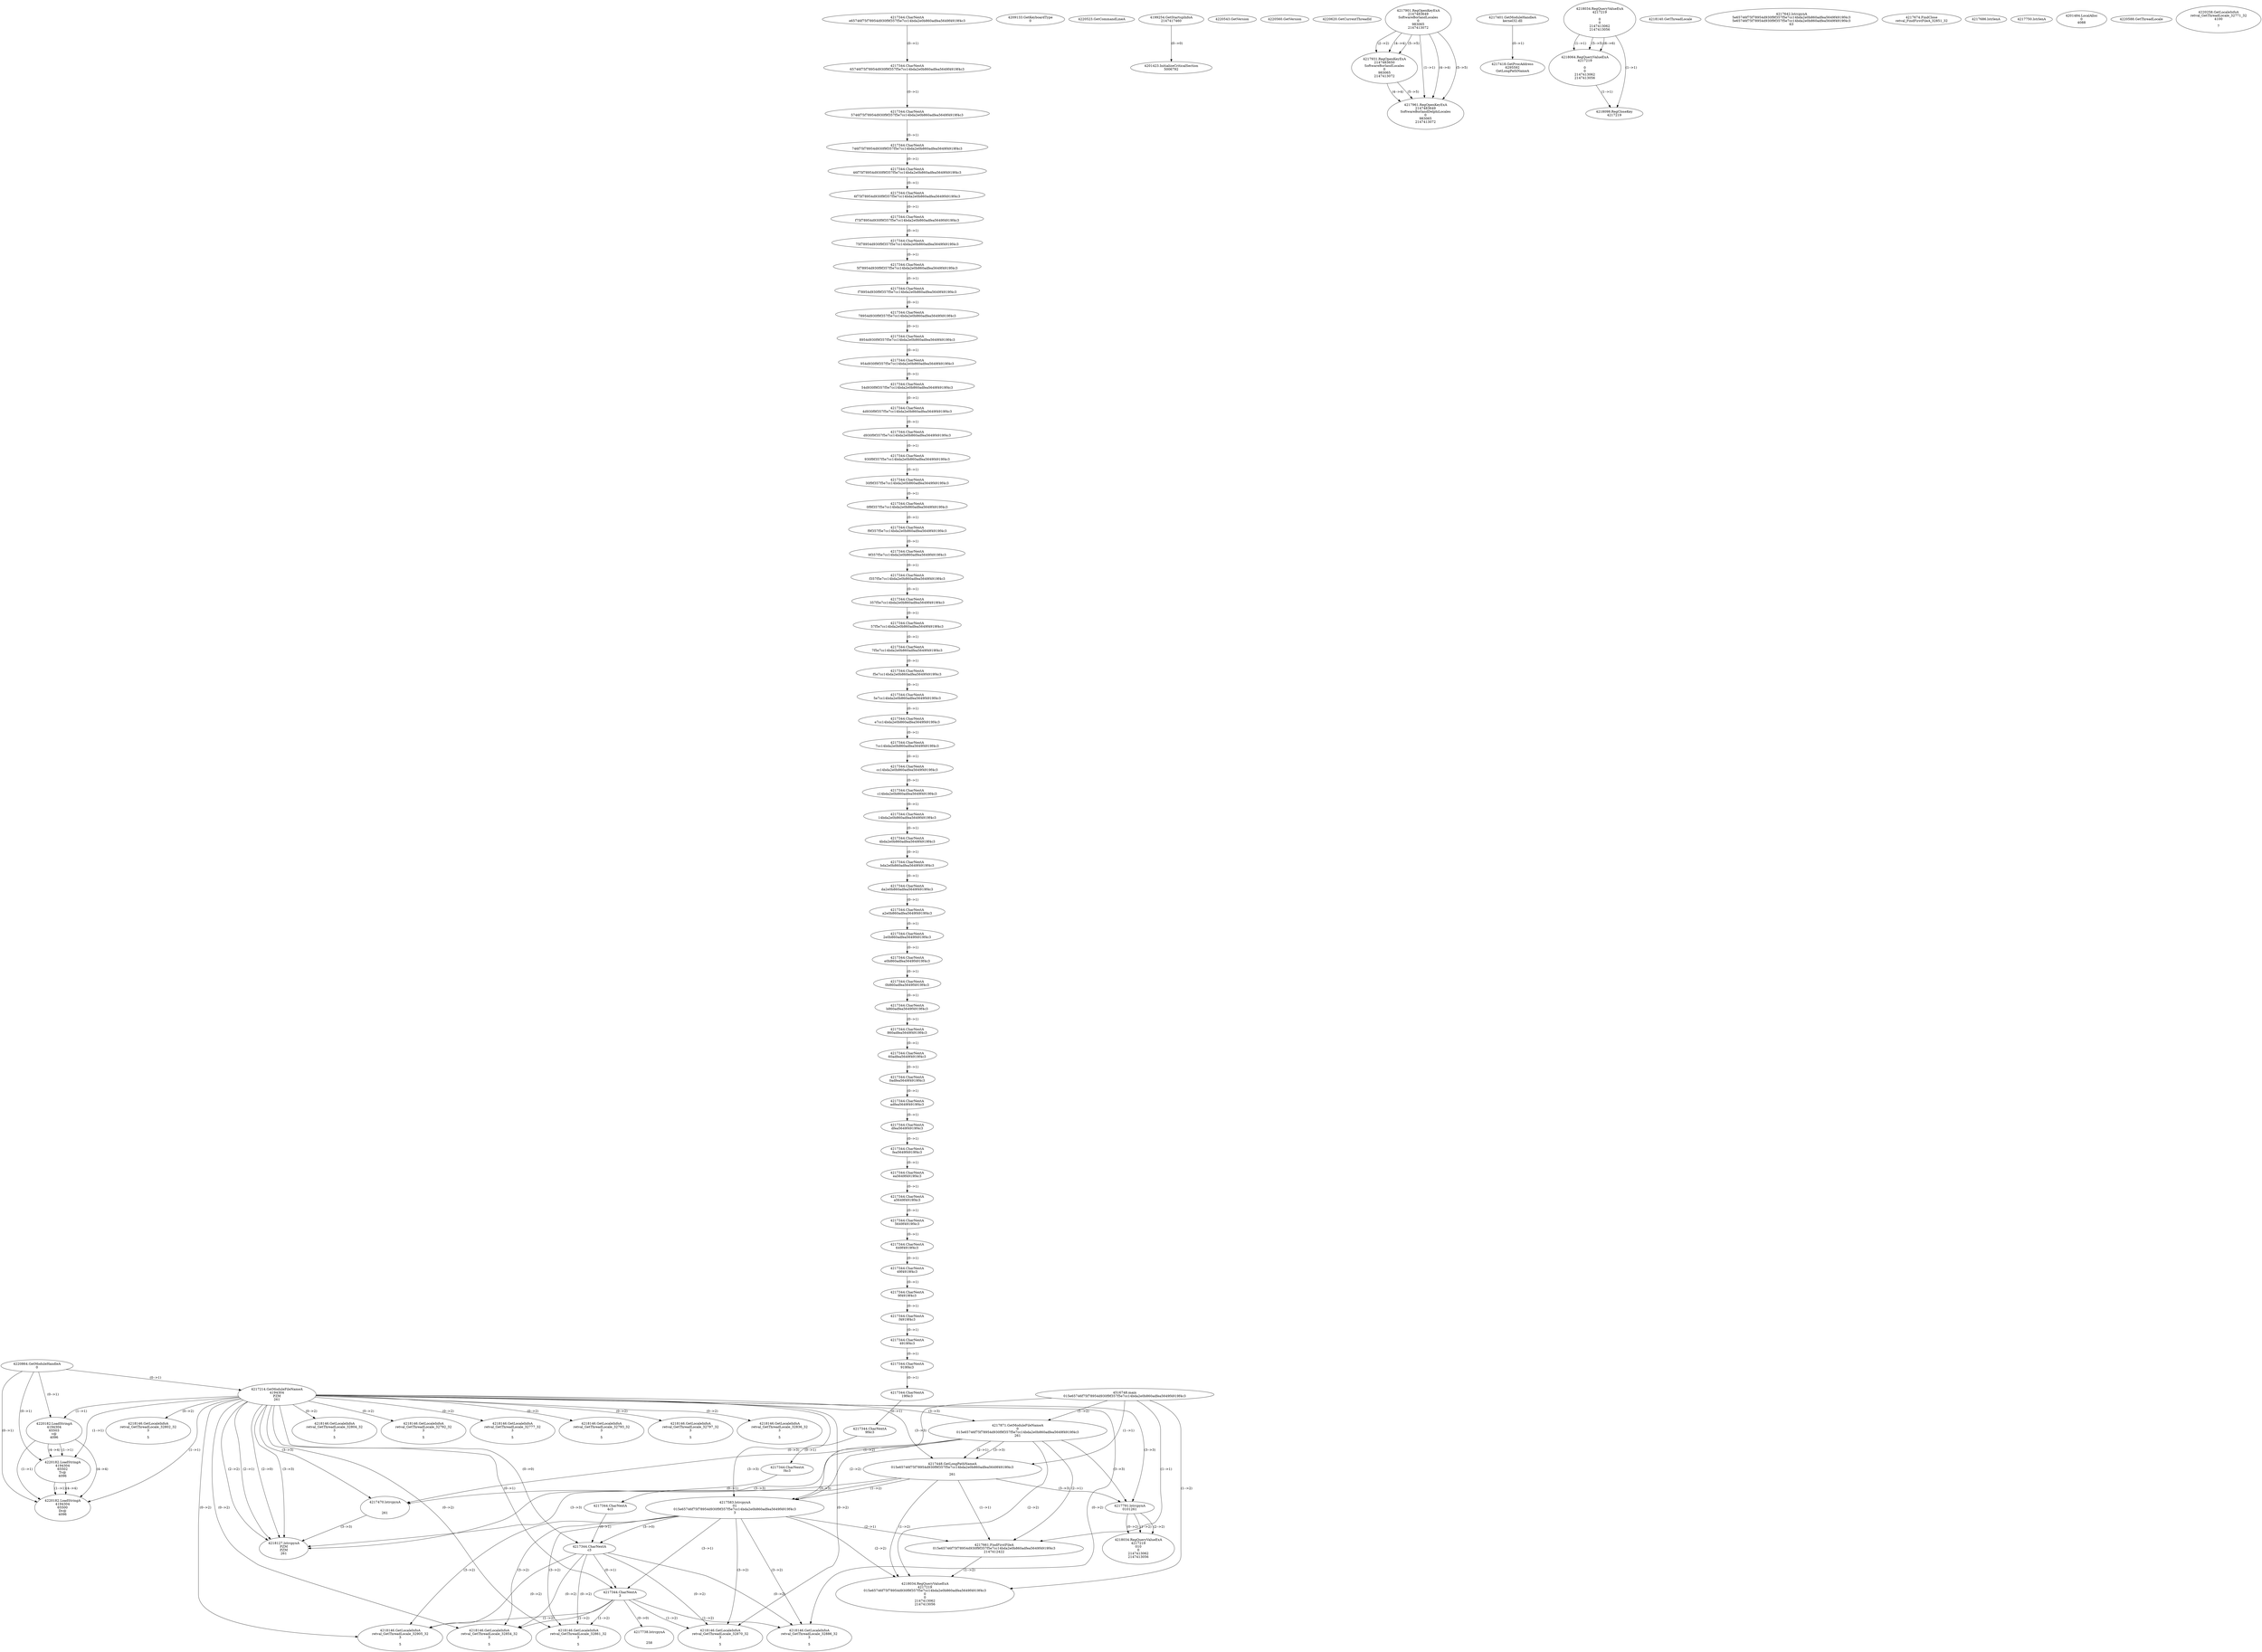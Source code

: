 // Global SCDG with merge call
digraph {
	0 [label="4516748.main
015e65746f75f78954d930f9f357f5e7cc14bda2e0b860adfea5649f4919f4c3"]
	1 [label="4220864.GetModuleHandleA
0"]
	2 [label="4209133.GetKeyboardType
0"]
	3 [label="4220523.GetCommandLineA
"]
	4 [label="4199254.GetStartupInfoA
2147417460"]
	5 [label="4220543.GetVersion
"]
	6 [label="4220560.GetVersion
"]
	7 [label="4220620.GetCurrentThreadId
"]
	8 [label="4217214.GetModuleFileNameA
4194304
PZM
261"]
	1 -> 8 [label="(0-->1)"]
	9 [label="4217871.GetModuleFileNameA
0
015e65746f75f78954d930f9f357f5e7cc14bda2e0b860adfea5649f4919f4c3
261"]
	0 -> 9 [label="(1-->2)"]
	8 -> 9 [label="(3-->3)"]
	10 [label="4217901.RegOpenKeyExA
2147483649
Software\Borland\Locales
0
983065
2147413072"]
	11 [label="4217401.GetModuleHandleA
kernel32.dll"]
	12 [label="4217418.GetProcAddress
6295592
GetLongPathNameA"]
	11 -> 12 [label="(0-->1)"]
	13 [label="4217448.GetLongPathNameA
015e65746f75f78954d930f9f357f5e7cc14bda2e0b860adfea5649f4919f4c3

261"]
	0 -> 13 [label="(1-->1)"]
	9 -> 13 [label="(2-->1)"]
	8 -> 13 [label="(3-->3)"]
	9 -> 13 [label="(3-->3)"]
	14 [label="4217470.lstrcpynA


261"]
	8 -> 14 [label="(3-->3)"]
	9 -> 14 [label="(3-->3)"]
	13 -> 14 [label="(3-->3)"]
	15 [label="4218034.RegQueryValueExA
4217219

0
0
2147413062
2147413056"]
	16 [label="4218064.RegQueryValueExA
4217219

0
0
2147413062
2147413056"]
	15 -> 16 [label="(1-->1)"]
	15 -> 16 [label="(5-->5)"]
	15 -> 16 [label="(6-->6)"]
	17 [label="4218098.RegCloseKey
4217219"]
	15 -> 17 [label="(1-->1)"]
	16 -> 17 [label="(1-->1)"]
	18 [label="4218127.lstrcpynA
PZM
PZM
261"]
	8 -> 18 [label="(2-->1)"]
	8 -> 18 [label="(2-->2)"]
	8 -> 18 [label="(3-->3)"]
	9 -> 18 [label="(3-->3)"]
	13 -> 18 [label="(3-->3)"]
	14 -> 18 [label="(3-->3)"]
	8 -> 18 [label="(2-->0)"]
	19 [label="4218140.GetThreadLocale
"]
	20 [label="4218146.GetLocaleInfoA
retval_GetThreadLocale_32802_32
3

5"]
	8 -> 20 [label="(0-->2)"]
	21 [label="4220182.LoadStringA
4194304
65503
\v@
4096"]
	1 -> 21 [label="(0-->1)"]
	8 -> 21 [label="(1-->1)"]
	22 [label="4220182.LoadStringA
4194304
65502
Tv@
4096"]
	1 -> 22 [label="(0-->1)"]
	8 -> 22 [label="(1-->1)"]
	21 -> 22 [label="(1-->1)"]
	21 -> 22 [label="(4-->4)"]
	23 [label="4220182.LoadStringA
4194304
65500
Dv@
4096"]
	1 -> 23 [label="(0-->1)"]
	8 -> 23 [label="(1-->1)"]
	21 -> 23 [label="(1-->1)"]
	22 -> 23 [label="(1-->1)"]
	21 -> 23 [label="(4-->4)"]
	22 -> 23 [label="(4-->4)"]
	24 [label="4217583.lstrcpynA
01
015e65746f75f78954d930f9f357f5e7cc14bda2e0b860adfea5649f4919f4c3
3"]
	0 -> 24 [label="(1-->2)"]
	9 -> 24 [label="(2-->2)"]
	13 -> 24 [label="(1-->2)"]
	8 -> 24 [label="(0-->3)"]
	25 [label="4217344.CharNextA
e65746f75f78954d930f9f357f5e7cc14bda2e0b860adfea5649f4919f4c3"]
	26 [label="4217344.CharNextA
65746f75f78954d930f9f357f5e7cc14bda2e0b860adfea5649f4919f4c3"]
	25 -> 26 [label="(0-->1)"]
	27 [label="4217344.CharNextA
5746f75f78954d930f9f357f5e7cc14bda2e0b860adfea5649f4919f4c3"]
	26 -> 27 [label="(0-->1)"]
	28 [label="4217344.CharNextA
746f75f78954d930f9f357f5e7cc14bda2e0b860adfea5649f4919f4c3"]
	27 -> 28 [label="(0-->1)"]
	29 [label="4217344.CharNextA
46f75f78954d930f9f357f5e7cc14bda2e0b860adfea5649f4919f4c3"]
	28 -> 29 [label="(0-->1)"]
	30 [label="4217344.CharNextA
6f75f78954d930f9f357f5e7cc14bda2e0b860adfea5649f4919f4c3"]
	29 -> 30 [label="(0-->1)"]
	31 [label="4217344.CharNextA
f75f78954d930f9f357f5e7cc14bda2e0b860adfea5649f4919f4c3"]
	30 -> 31 [label="(0-->1)"]
	32 [label="4217344.CharNextA
75f78954d930f9f357f5e7cc14bda2e0b860adfea5649f4919f4c3"]
	31 -> 32 [label="(0-->1)"]
	33 [label="4217344.CharNextA
5f78954d930f9f357f5e7cc14bda2e0b860adfea5649f4919f4c3"]
	32 -> 33 [label="(0-->1)"]
	34 [label="4217344.CharNextA
f78954d930f9f357f5e7cc14bda2e0b860adfea5649f4919f4c3"]
	33 -> 34 [label="(0-->1)"]
	35 [label="4217344.CharNextA
78954d930f9f357f5e7cc14bda2e0b860adfea5649f4919f4c3"]
	34 -> 35 [label="(0-->1)"]
	36 [label="4217344.CharNextA
8954d930f9f357f5e7cc14bda2e0b860adfea5649f4919f4c3"]
	35 -> 36 [label="(0-->1)"]
	37 [label="4217344.CharNextA
954d930f9f357f5e7cc14bda2e0b860adfea5649f4919f4c3"]
	36 -> 37 [label="(0-->1)"]
	38 [label="4217344.CharNextA
54d930f9f357f5e7cc14bda2e0b860adfea5649f4919f4c3"]
	37 -> 38 [label="(0-->1)"]
	39 [label="4217344.CharNextA
4d930f9f357f5e7cc14bda2e0b860adfea5649f4919f4c3"]
	38 -> 39 [label="(0-->1)"]
	40 [label="4217344.CharNextA
d930f9f357f5e7cc14bda2e0b860adfea5649f4919f4c3"]
	39 -> 40 [label="(0-->1)"]
	41 [label="4217344.CharNextA
930f9f357f5e7cc14bda2e0b860adfea5649f4919f4c3"]
	40 -> 41 [label="(0-->1)"]
	42 [label="4217344.CharNextA
30f9f357f5e7cc14bda2e0b860adfea5649f4919f4c3"]
	41 -> 42 [label="(0-->1)"]
	43 [label="4217344.CharNextA
0f9f357f5e7cc14bda2e0b860adfea5649f4919f4c3"]
	42 -> 43 [label="(0-->1)"]
	44 [label="4217344.CharNextA
f9f357f5e7cc14bda2e0b860adfea5649f4919f4c3"]
	43 -> 44 [label="(0-->1)"]
	45 [label="4217344.CharNextA
9f357f5e7cc14bda2e0b860adfea5649f4919f4c3"]
	44 -> 45 [label="(0-->1)"]
	46 [label="4217344.CharNextA
f357f5e7cc14bda2e0b860adfea5649f4919f4c3"]
	45 -> 46 [label="(0-->1)"]
	47 [label="4217344.CharNextA
357f5e7cc14bda2e0b860adfea5649f4919f4c3"]
	46 -> 47 [label="(0-->1)"]
	48 [label="4217344.CharNextA
57f5e7cc14bda2e0b860adfea5649f4919f4c3"]
	47 -> 48 [label="(0-->1)"]
	49 [label="4217344.CharNextA
7f5e7cc14bda2e0b860adfea5649f4919f4c3"]
	48 -> 49 [label="(0-->1)"]
	50 [label="4217344.CharNextA
f5e7cc14bda2e0b860adfea5649f4919f4c3"]
	49 -> 50 [label="(0-->1)"]
	51 [label="4217344.CharNextA
5e7cc14bda2e0b860adfea5649f4919f4c3"]
	50 -> 51 [label="(0-->1)"]
	52 [label="4217344.CharNextA
e7cc14bda2e0b860adfea5649f4919f4c3"]
	51 -> 52 [label="(0-->1)"]
	53 [label="4217344.CharNextA
7cc14bda2e0b860adfea5649f4919f4c3"]
	52 -> 53 [label="(0-->1)"]
	54 [label="4217344.CharNextA
cc14bda2e0b860adfea5649f4919f4c3"]
	53 -> 54 [label="(0-->1)"]
	55 [label="4217344.CharNextA
c14bda2e0b860adfea5649f4919f4c3"]
	54 -> 55 [label="(0-->1)"]
	56 [label="4217344.CharNextA
14bda2e0b860adfea5649f4919f4c3"]
	55 -> 56 [label="(0-->1)"]
	57 [label="4217344.CharNextA
4bda2e0b860adfea5649f4919f4c3"]
	56 -> 57 [label="(0-->1)"]
	58 [label="4217344.CharNextA
bda2e0b860adfea5649f4919f4c3"]
	57 -> 58 [label="(0-->1)"]
	59 [label="4217344.CharNextA
da2e0b860adfea5649f4919f4c3"]
	58 -> 59 [label="(0-->1)"]
	60 [label="4217344.CharNextA
a2e0b860adfea5649f4919f4c3"]
	59 -> 60 [label="(0-->1)"]
	61 [label="4217344.CharNextA
2e0b860adfea5649f4919f4c3"]
	60 -> 61 [label="(0-->1)"]
	62 [label="4217344.CharNextA
e0b860adfea5649f4919f4c3"]
	61 -> 62 [label="(0-->1)"]
	63 [label="4217344.CharNextA
0b860adfea5649f4919f4c3"]
	62 -> 63 [label="(0-->1)"]
	64 [label="4217344.CharNextA
b860adfea5649f4919f4c3"]
	63 -> 64 [label="(0-->1)"]
	65 [label="4217344.CharNextA
860adfea5649f4919f4c3"]
	64 -> 65 [label="(0-->1)"]
	66 [label="4217344.CharNextA
60adfea5649f4919f4c3"]
	65 -> 66 [label="(0-->1)"]
	67 [label="4217344.CharNextA
0adfea5649f4919f4c3"]
	66 -> 67 [label="(0-->1)"]
	68 [label="4217344.CharNextA
adfea5649f4919f4c3"]
	67 -> 68 [label="(0-->1)"]
	69 [label="4217344.CharNextA
dfea5649f4919f4c3"]
	68 -> 69 [label="(0-->1)"]
	70 [label="4217344.CharNextA
fea5649f4919f4c3"]
	69 -> 70 [label="(0-->1)"]
	71 [label="4217344.CharNextA
ea5649f4919f4c3"]
	70 -> 71 [label="(0-->1)"]
	72 [label="4217344.CharNextA
a5649f4919f4c3"]
	71 -> 72 [label="(0-->1)"]
	73 [label="4217344.CharNextA
5649f4919f4c3"]
	72 -> 73 [label="(0-->1)"]
	74 [label="4217344.CharNextA
649f4919f4c3"]
	73 -> 74 [label="(0-->1)"]
	75 [label="4217344.CharNextA
49f4919f4c3"]
	74 -> 75 [label="(0-->1)"]
	76 [label="4217344.CharNextA
9f4919f4c3"]
	75 -> 76 [label="(0-->1)"]
	77 [label="4217344.CharNextA
f4919f4c3"]
	76 -> 77 [label="(0-->1)"]
	78 [label="4217344.CharNextA
4919f4c3"]
	77 -> 78 [label="(0-->1)"]
	79 [label="4217344.CharNextA
919f4c3"]
	78 -> 79 [label="(0-->1)"]
	80 [label="4217344.CharNextA
19f4c3"]
	79 -> 80 [label="(0-->1)"]
	81 [label="4217344.CharNextA
9f4c3"]
	80 -> 81 [label="(0-->1)"]
	82 [label="4217344.CharNextA
f4c3"]
	81 -> 82 [label="(0-->1)"]
	83 [label="4217344.CharNextA
4c3"]
	82 -> 83 [label="(0-->1)"]
	84 [label="4217344.CharNextA
c3"]
	83 -> 84 [label="(0-->1)"]
	8 -> 84 [label="(0-->0)"]
	24 -> 84 [label="(3-->0)"]
	85 [label="4217344.CharNextA
3"]
	8 -> 85 [label="(0-->1)"]
	24 -> 85 [label="(3-->1)"]
	84 -> 85 [label="(0-->1)"]
	86 [label="4217642.lstrcpynA
5e65746f75f78954d930f9f357f5e7cc14bda2e0b860adfea5649f4919f4c3
5e65746f75f78954d930f9f357f5e7cc14bda2e0b860adfea5649f4919f4c3
63"]
	87 [label="4217661.FindFirstFileA
015e65746f75f78954d930f9f357f5e7cc14bda2e0b860adfea5649f4919f4c3
2147412422"]
	0 -> 87 [label="(1-->1)"]
	9 -> 87 [label="(2-->1)"]
	13 -> 87 [label="(1-->1)"]
	24 -> 87 [label="(2-->1)"]
	88 [label="4217674.FindClose
retval_FindFirstFileA_32851_32"]
	89 [label="4217686.lstrlenA
"]
	90 [label="4217738.lstrcpynA


258"]
	85 -> 90 [label="(0-->0)"]
	91 [label="4217750.lstrlenA
"]
	92 [label="4217791.lstrcpynA
01\
01\
261"]
	8 -> 92 [label="(3-->3)"]
	9 -> 92 [label="(3-->3)"]
	13 -> 92 [label="(3-->3)"]
	93 [label="4218034.RegQueryValueExA
4217219
01\
0
0
2147413062
2147413056"]
	92 -> 93 [label="(1-->2)"]
	92 -> 93 [label="(2-->2)"]
	92 -> 93 [label="(0-->2)"]
	94 [label="4218146.GetLocaleInfoA
retval_GetThreadLocale_32870_32
3

5"]
	8 -> 94 [label="(0-->2)"]
	24 -> 94 [label="(3-->2)"]
	84 -> 94 [label="(0-->2)"]
	85 -> 94 [label="(1-->2)"]
	95 [label="4201423.InitializeCriticalSection
5006792"]
	4 -> 95 [label="(0-->0)"]
	96 [label="4201484.LocalAlloc
0
4088"]
	97 [label="4220588.GetThreadLocale
"]
	98 [label="4220258.GetLocaleInfoA
retval_GetThreadLocale_32771_32
4100

7"]
	99 [label="4217931.RegOpenKeyExA
2147483650
Software\Borland\Locales
0
983065
2147413072"]
	10 -> 99 [label="(2-->2)"]
	10 -> 99 [label="(4-->4)"]
	10 -> 99 [label="(5-->5)"]
	100 [label="4218034.RegQueryValueExA
4217219
015e65746f75f78954d930f9f357f5e7cc14bda2e0b860adfea5649f4919f4c3
0
0
2147413062
2147413056"]
	0 -> 100 [label="(1-->2)"]
	9 -> 100 [label="(2-->2)"]
	13 -> 100 [label="(1-->2)"]
	24 -> 100 [label="(2-->2)"]
	87 -> 100 [label="(1-->2)"]
	101 [label="4218146.GetLocaleInfoA
retval_GetThreadLocale_32886_32
3

5"]
	8 -> 101 [label="(0-->2)"]
	24 -> 101 [label="(3-->2)"]
	84 -> 101 [label="(0-->2)"]
	85 -> 101 [label="(1-->2)"]
	102 [label="4218146.GetLocaleInfoA
retval_GetThreadLocale_32854_32
3

5"]
	8 -> 102 [label="(0-->2)"]
	24 -> 102 [label="(3-->2)"]
	84 -> 102 [label="(0-->2)"]
	85 -> 102 [label="(1-->2)"]
	103 [label="4217961.RegOpenKeyExA
2147483649
Software\Borland\Delphi\Locales
0
983065
2147413072"]
	10 -> 103 [label="(1-->1)"]
	10 -> 103 [label="(4-->4)"]
	99 -> 103 [label="(4-->4)"]
	10 -> 103 [label="(5-->5)"]
	99 -> 103 [label="(5-->5)"]
	104 [label="4218146.GetLocaleInfoA
retval_GetThreadLocale_32804_32
3

5"]
	8 -> 104 [label="(0-->2)"]
	105 [label="4218146.GetLocaleInfoA
retval_GetThreadLocale_32792_32
3

5"]
	8 -> 105 [label="(0-->2)"]
	106 [label="4218146.GetLocaleInfoA
retval_GetThreadLocale_32777_32
3

5"]
	8 -> 106 [label="(0-->2)"]
	107 [label="4218146.GetLocaleInfoA
retval_GetThreadLocale_32793_32
3

5"]
	8 -> 107 [label="(0-->2)"]
	108 [label="4218146.GetLocaleInfoA
retval_GetThreadLocale_32797_32
3

5"]
	8 -> 108 [label="(0-->2)"]
	109 [label="4218146.GetLocaleInfoA
retval_GetThreadLocale_32905_32
3

5"]
	8 -> 109 [label="(0-->2)"]
	24 -> 109 [label="(3-->2)"]
	84 -> 109 [label="(0-->2)"]
	85 -> 109 [label="(1-->2)"]
	110 [label="4218146.GetLocaleInfoA
retval_GetThreadLocale_32836_32
3

5"]
	8 -> 110 [label="(0-->2)"]
	111 [label="4218146.GetLocaleInfoA
retval_GetThreadLocale_32861_32
3

5"]
	8 -> 111 [label="(0-->2)"]
	24 -> 111 [label="(3-->2)"]
	84 -> 111 [label="(0-->2)"]
	85 -> 111 [label="(1-->2)"]
}
